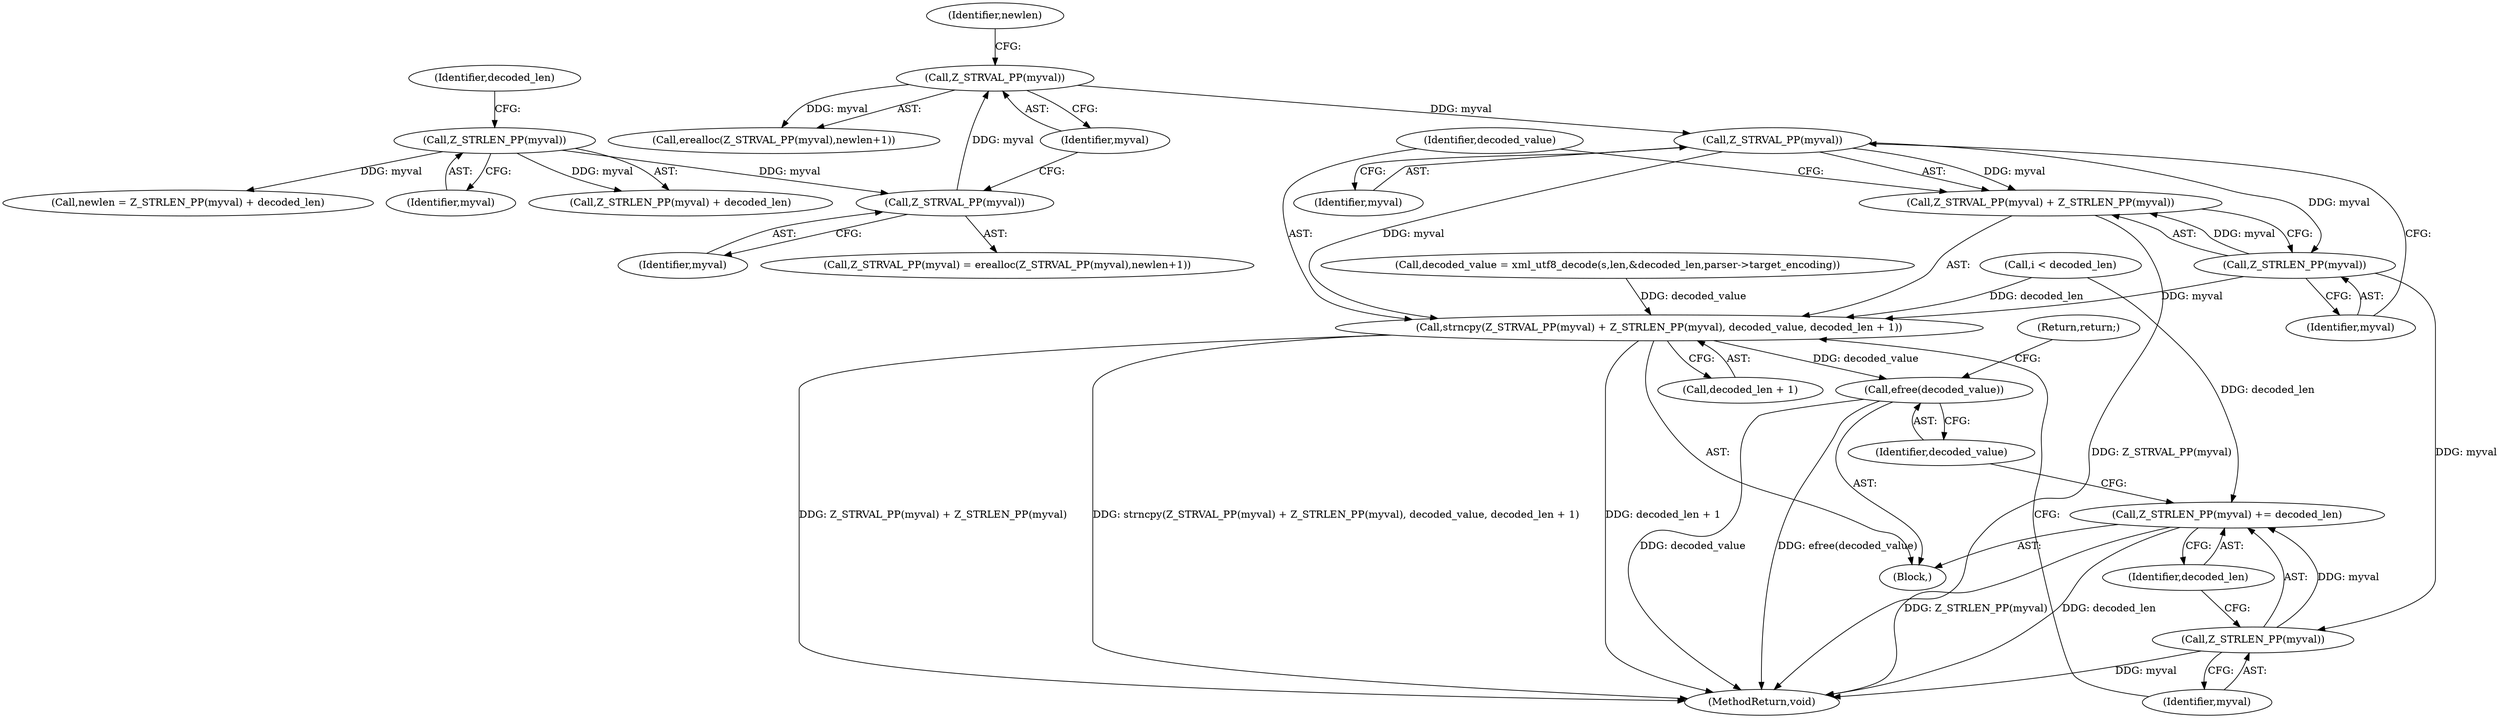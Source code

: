 digraph "0_php_dccda88f27a084bcbbb30198ace12b4e7ae961cc_4@pointer" {
"1000366" [label="(Call,Z_STRVAL_PP(myval))"];
"1000359" [label="(Call,Z_STRVAL_PP(myval))"];
"1000356" [label="(Call,Z_STRVAL_PP(myval))"];
"1000352" [label="(Call,Z_STRLEN_PP(myval))"];
"1000364" [label="(Call,strncpy(Z_STRVAL_PP(myval) + Z_STRLEN_PP(myval), decoded_value, decoded_len + 1))"];
"1000378" [label="(Call,efree(decoded_value))"];
"1000365" [label="(Call,Z_STRVAL_PP(myval) + Z_STRLEN_PP(myval))"];
"1000368" [label="(Call,Z_STRLEN_PP(myval))"];
"1000375" [label="(Call,Z_STRLEN_PP(myval))"];
"1000374" [label="(Call,Z_STRLEN_PP(myval) += decoded_len)"];
"1000370" [label="(Identifier,decoded_value)"];
"1000355" [label="(Call,Z_STRVAL_PP(myval) = erealloc(Z_STRVAL_PP(myval),newlen+1))"];
"1000374" [label="(Call,Z_STRLEN_PP(myval) += decoded_len)"];
"1000349" [label="(Call,newlen = Z_STRLEN_PP(myval) + decoded_len)"];
"1000362" [label="(Identifier,newlen)"];
"1000367" [label="(Identifier,myval)"];
"1000371" [label="(Call,decoded_len + 1)"];
"1000360" [label="(Identifier,myval)"];
"1000380" [label="(Return,return;)"];
"1000359" [label="(Call,Z_STRVAL_PP(myval))"];
"1000353" [label="(Identifier,myval)"];
"1000465" [label="(MethodReturn,void)"];
"1000169" [label="(Call,decoded_value = xml_utf8_decode(s,len,&decoded_len,parser->target_encoding))"];
"1000354" [label="(Identifier,decoded_len)"];
"1000376" [label="(Identifier,myval)"];
"1000364" [label="(Call,strncpy(Z_STRVAL_PP(myval) + Z_STRLEN_PP(myval), decoded_value, decoded_len + 1))"];
"1000183" [label="(Call,i < decoded_len)"];
"1000375" [label="(Call,Z_STRLEN_PP(myval))"];
"1000377" [label="(Identifier,decoded_len)"];
"1000347" [label="(Block,)"];
"1000365" [label="(Call,Z_STRVAL_PP(myval) + Z_STRLEN_PP(myval))"];
"1000358" [label="(Call,erealloc(Z_STRVAL_PP(myval),newlen+1))"];
"1000368" [label="(Call,Z_STRLEN_PP(myval))"];
"1000357" [label="(Identifier,myval)"];
"1000356" [label="(Call,Z_STRVAL_PP(myval))"];
"1000379" [label="(Identifier,decoded_value)"];
"1000352" [label="(Call,Z_STRLEN_PP(myval))"];
"1000378" [label="(Call,efree(decoded_value))"];
"1000351" [label="(Call,Z_STRLEN_PP(myval) + decoded_len)"];
"1000366" [label="(Call,Z_STRVAL_PP(myval))"];
"1000369" [label="(Identifier,myval)"];
"1000366" -> "1000365"  [label="AST: "];
"1000366" -> "1000367"  [label="CFG: "];
"1000367" -> "1000366"  [label="AST: "];
"1000369" -> "1000366"  [label="CFG: "];
"1000366" -> "1000364"  [label="DDG: myval"];
"1000366" -> "1000365"  [label="DDG: myval"];
"1000359" -> "1000366"  [label="DDG: myval"];
"1000366" -> "1000368"  [label="DDG: myval"];
"1000359" -> "1000358"  [label="AST: "];
"1000359" -> "1000360"  [label="CFG: "];
"1000360" -> "1000359"  [label="AST: "];
"1000362" -> "1000359"  [label="CFG: "];
"1000359" -> "1000358"  [label="DDG: myval"];
"1000356" -> "1000359"  [label="DDG: myval"];
"1000356" -> "1000355"  [label="AST: "];
"1000356" -> "1000357"  [label="CFG: "];
"1000357" -> "1000356"  [label="AST: "];
"1000360" -> "1000356"  [label="CFG: "];
"1000352" -> "1000356"  [label="DDG: myval"];
"1000352" -> "1000351"  [label="AST: "];
"1000352" -> "1000353"  [label="CFG: "];
"1000353" -> "1000352"  [label="AST: "];
"1000354" -> "1000352"  [label="CFG: "];
"1000352" -> "1000349"  [label="DDG: myval"];
"1000352" -> "1000351"  [label="DDG: myval"];
"1000364" -> "1000347"  [label="AST: "];
"1000364" -> "1000371"  [label="CFG: "];
"1000365" -> "1000364"  [label="AST: "];
"1000370" -> "1000364"  [label="AST: "];
"1000371" -> "1000364"  [label="AST: "];
"1000376" -> "1000364"  [label="CFG: "];
"1000364" -> "1000465"  [label="DDG: Z_STRVAL_PP(myval) + Z_STRLEN_PP(myval)"];
"1000364" -> "1000465"  [label="DDG: strncpy(Z_STRVAL_PP(myval) + Z_STRLEN_PP(myval), decoded_value, decoded_len + 1)"];
"1000364" -> "1000465"  [label="DDG: decoded_len + 1"];
"1000368" -> "1000364"  [label="DDG: myval"];
"1000169" -> "1000364"  [label="DDG: decoded_value"];
"1000183" -> "1000364"  [label="DDG: decoded_len"];
"1000364" -> "1000378"  [label="DDG: decoded_value"];
"1000378" -> "1000347"  [label="AST: "];
"1000378" -> "1000379"  [label="CFG: "];
"1000379" -> "1000378"  [label="AST: "];
"1000380" -> "1000378"  [label="CFG: "];
"1000378" -> "1000465"  [label="DDG: decoded_value"];
"1000378" -> "1000465"  [label="DDG: efree(decoded_value)"];
"1000365" -> "1000368"  [label="CFG: "];
"1000368" -> "1000365"  [label="AST: "];
"1000370" -> "1000365"  [label="CFG: "];
"1000365" -> "1000465"  [label="DDG: Z_STRVAL_PP(myval)"];
"1000368" -> "1000365"  [label="DDG: myval"];
"1000368" -> "1000369"  [label="CFG: "];
"1000369" -> "1000368"  [label="AST: "];
"1000368" -> "1000375"  [label="DDG: myval"];
"1000375" -> "1000374"  [label="AST: "];
"1000375" -> "1000376"  [label="CFG: "];
"1000376" -> "1000375"  [label="AST: "];
"1000377" -> "1000375"  [label="CFG: "];
"1000375" -> "1000465"  [label="DDG: myval"];
"1000375" -> "1000374"  [label="DDG: myval"];
"1000374" -> "1000347"  [label="AST: "];
"1000374" -> "1000377"  [label="CFG: "];
"1000377" -> "1000374"  [label="AST: "];
"1000379" -> "1000374"  [label="CFG: "];
"1000374" -> "1000465"  [label="DDG: decoded_len"];
"1000374" -> "1000465"  [label="DDG: Z_STRLEN_PP(myval)"];
"1000183" -> "1000374"  [label="DDG: decoded_len"];
}
